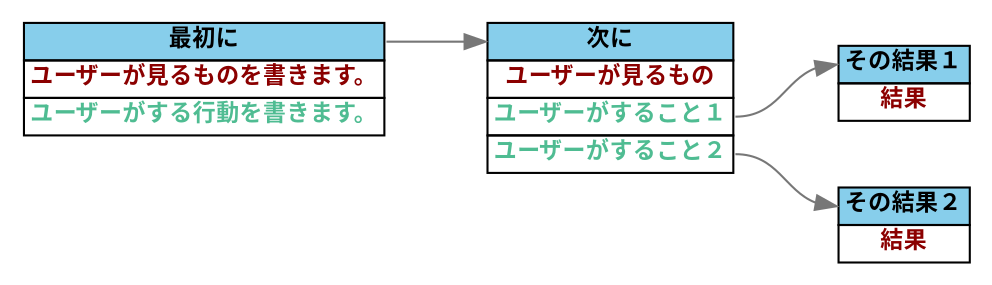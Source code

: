 digraph G {
	graph [bb="0,0,448,129",
		charset="UTF-8",
		rankdir=LR,
		style=filled
	];
	node [fontname="M+ 1m,Osaka-Mono,ＭＳ ゴシック",
		fontsize=11,
		label="\N",
		margin="0.1,0.1",
		style=solid
	];
	edge [color="#777777",
		fontname="M+ 1m,Osaka-Mono,ＭＳ ゴシック",
		fontsize=9
	];
	iba83f34a7475a6ac9d741b375f5f21fa8a2129e5dbd91dd62b539c7ee3a63ecb	 [height=0.94444,
		label=<
		<table border="0" cellborder="1" cellspacing="0">
		<tr><td port="top" bgcolor="#87CEEB"><B>最初に</B></td></tr>
		<tr><td><font color="#8B0000"><B>ユーザーが見るものを書きます。</B></font></td></tr>
		<tr><td port="pa35af3664d00bb26c1b753b5118324499794e1527882a0d94132ee026a4a500e"><font color="#4FBC92"><B>ユーザーがする行動を書きます。</B></font></td></tr>
		</table>
		>,
		pos="89,95",
		shape=plaintext,
		width=2.4722];
	i1162f0c0583f9f92d113b47db2da63eb7fa396c78b5f096d2464e5b78c44168d	 [height=1.1944,
		label=<
		<table border="0" cellborder="1" cellspacing="0">
		<tr><td port="top" bgcolor="#87CEEB"><B>次に</B></td></tr>
		<tr><td><font color="#8B0000"><B>ユーザーが見るもの</B></font></td></tr>
		<tr><td port="pa380ac13cfc0568eda8ab98a256ab4978d98fb647f8f07e9ed433108b05a71a3"><font color="#4FBC92"><B>ユーザーがすること１</B></font></td></tr>
		<tr><td port="pce0366953bc0a9b470d2d965a7de73246eb151144579b11a786bc54d12837063"><font color="#4FBC92"><B>ユーザーがすること２</B></font></td></tr>
		</table>
		>,
		pos="276.5,86",
		shape=plaintext,
		width=1.7361];
	iba83f34a7475a6ac9d741b375f5f21fa8a2129e5dbd91dd62b539c7ee3a63ecb:top -> i1162f0c0583f9f92d113b47db2da63eb7fa396c78b5f096d2464e5b78c44168d:top	 [pos="e,220.5,113 172,113 189.68,113 196.49,113 210.26,113"];
	i88cb2100ac0a8aa7dfc77d7f64faf35c4635d73fad4b5263ca13c53d7882c229	 [height=0.69444,
		label=<
		<table border="0" cellborder="1" cellspacing="0">
		<tr><td port="top" bgcolor="#87CEEB"><B>その結果１</B></td></tr>
		<tr><td><font color="#8B0000"><B>結果</B></font></td></tr>
		</table>
		>,
		pos="411.5,93",
		shape=plaintext,
		width=1.0139];
	i1162f0c0583f9f92d113b47db2da63eb7fa396c78b5f096d2464e5b78c44168d:pa380ac13cfc0568eda8ab98a256ab4978d98fb647f8f07e9ed433108b05a71a3 -> i88cb2100ac0a8aa7dfc77d7f64faf35c4635d73fad4b5263ca13c53d7882c229:top	 [pos="e,381.5,102 333.5,77 353.61,77 356.83,94.47 371.4,100.2"];
	i1968b7380a45aece660d9bd2d29af5268551c5a62e1c90a966ec353798c6e1c5	 [height=0.69444,
		label=<
		<table border="0" cellborder="1" cellspacing="0">
		<tr><td port="top" bgcolor="#87CEEB"><B>その結果２</B></td></tr>
		<tr><td><font color="#8B0000"><B>結果</B></font></td></tr>
		</table>
		>,
		pos="411.5,25",
		shape=plaintext,
		width=1.0139];
	i1162f0c0583f9f92d113b47db2da63eb7fa396c78b5f096d2464e5b78c44168d:pce0366953bc0a9b470d2d965a7de73246eb151144579b11a786bc54d12837063 -> i1968b7380a45aece660d9bd2d29af5268551c5a62e1c90a966ec353798c6e1c5:top	 [pos="e,381.5,34 333.5,59 353.61,59 356.83,41.53 371.4,35.798"];
}
